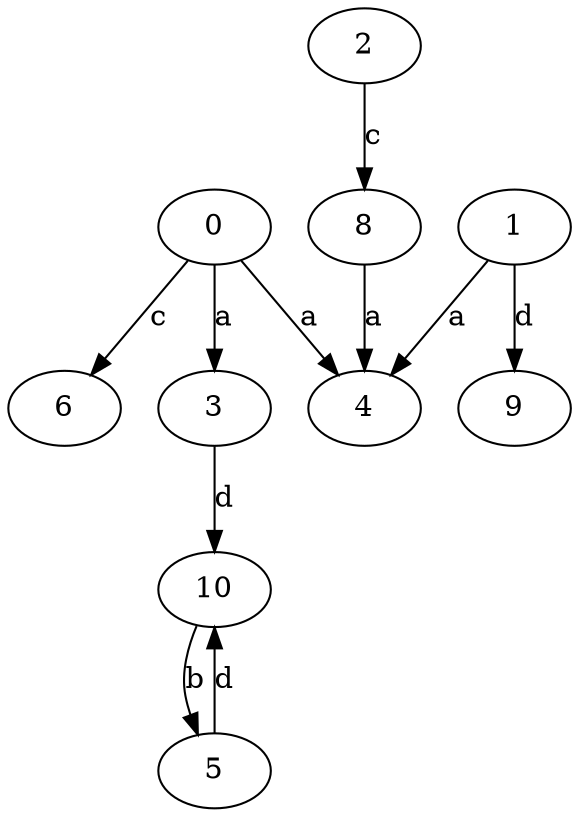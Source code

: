strict digraph  {
2;
3;
4;
5;
0;
6;
8;
9;
10;
1;
2 -> 8  [label=c];
3 -> 10  [label=d];
5 -> 10  [label=d];
0 -> 3  [label=a];
0 -> 4  [label=a];
0 -> 6  [label=c];
8 -> 4  [label=a];
10 -> 5  [label=b];
1 -> 4  [label=a];
1 -> 9  [label=d];
}
